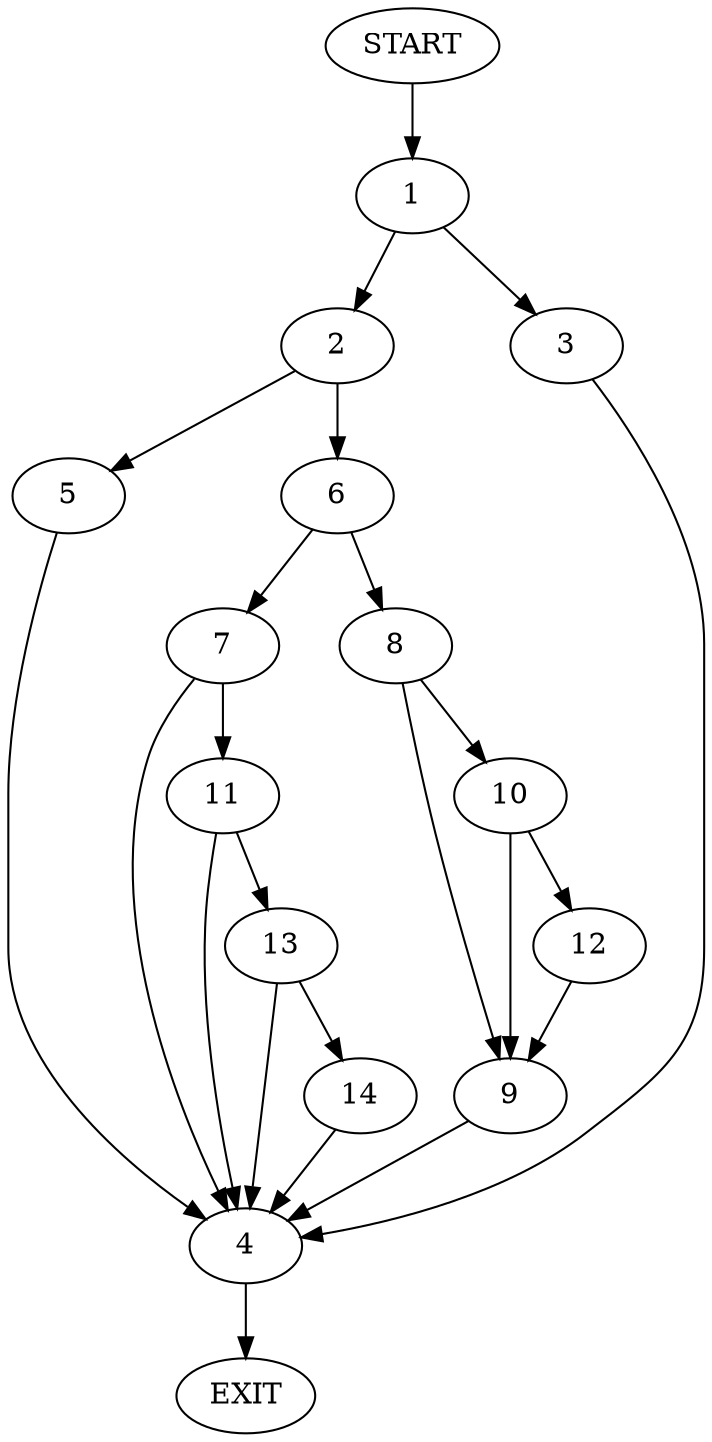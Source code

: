 digraph {
0 [label="START"];
1;
2;
3;
4;
5;
6;
7;
8;
9;
10;
11;
12;
13;
14;
15 [label="EXIT"];
0 -> 1;
1 -> 2;
1 -> 3;
3 -> 4;
2 -> 5;
2 -> 6;
4 -> 15;
5 -> 4;
6 -> 7;
6 -> 8;
8 -> 9;
8 -> 10;
7 -> 4;
7 -> 11;
9 -> 4;
10 -> 12;
10 -> 9;
12 -> 9;
11 -> 4;
11 -> 13;
13 -> 4;
13 -> 14;
14 -> 4;
}